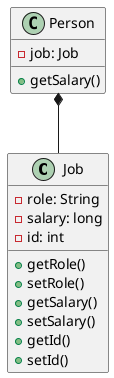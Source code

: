 @startuml
class Job{
	-role: String
	-salary: long
	-id: int
	+getRole()
	+setRole()
	+getSalary()
	+setSalary()
	+getId()
	+setId()
}
class Person{
	-job: Job
	+getSalary()
}
Person *-- Job
@enduml
